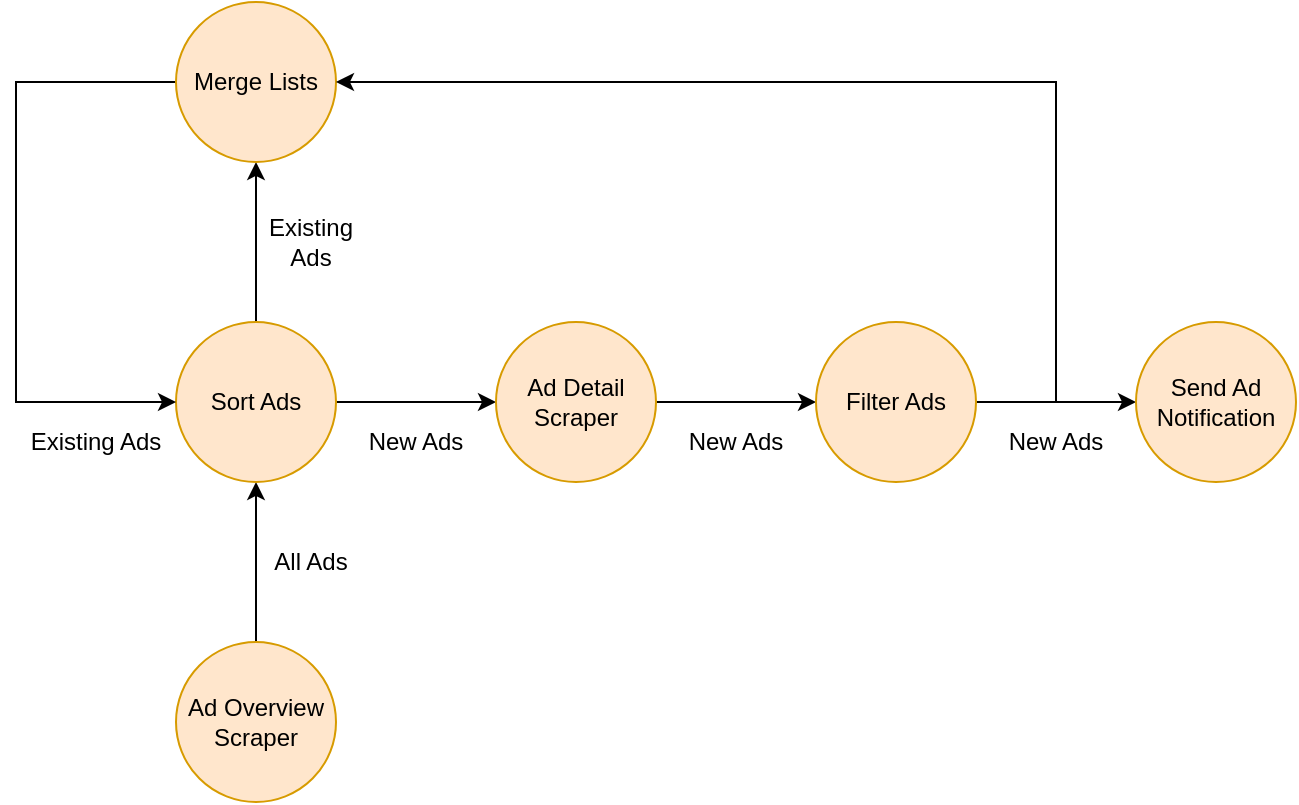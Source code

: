 <mxfile version="21.8.1" type="github">
  <diagram name="Page-1" id="82OTTWyaPoo1Mxa3ZorT">
    <mxGraphModel dx="1434" dy="822" grid="1" gridSize="10" guides="1" tooltips="1" connect="1" arrows="1" fold="1" page="1" pageScale="1" pageWidth="850" pageHeight="1100" math="0" shadow="0">
      <root>
        <mxCell id="0" />
        <mxCell id="1" parent="0" />
        <mxCell id="65aStcN3vRi8LWPPbCah-7" style="edgeStyle=orthogonalEdgeStyle;rounded=0;orthogonalLoop=1;jettySize=auto;html=1;exitX=0.5;exitY=0;exitDx=0;exitDy=0;entryX=0.5;entryY=1;entryDx=0;entryDy=0;" edge="1" parent="1" source="65aStcN3vRi8LWPPbCah-1" target="65aStcN3vRi8LWPPbCah-2">
          <mxGeometry relative="1" as="geometry" />
        </mxCell>
        <mxCell id="65aStcN3vRi8LWPPbCah-1" value="Ad Overview Scraper" style="ellipse;whiteSpace=wrap;html=1;aspect=fixed;fillColor=#ffe6cc;strokeColor=#d79b00;" vertex="1" parent="1">
          <mxGeometry x="400" y="440" width="80" height="80" as="geometry" />
        </mxCell>
        <mxCell id="65aStcN3vRi8LWPPbCah-5" style="edgeStyle=orthogonalEdgeStyle;rounded=0;orthogonalLoop=1;jettySize=auto;html=1;exitX=1;exitY=0.5;exitDx=0;exitDy=0;entryX=0;entryY=0.5;entryDx=0;entryDy=0;curved=1;" edge="1" parent="1" source="65aStcN3vRi8LWPPbCah-2" target="65aStcN3vRi8LWPPbCah-4">
          <mxGeometry relative="1" as="geometry" />
        </mxCell>
        <mxCell id="65aStcN3vRi8LWPPbCah-9" style="edgeStyle=orthogonalEdgeStyle;rounded=0;orthogonalLoop=1;jettySize=auto;html=1;exitX=0.5;exitY=0;exitDx=0;exitDy=0;entryX=0.5;entryY=1;entryDx=0;entryDy=0;" edge="1" parent="1" source="65aStcN3vRi8LWPPbCah-2" target="65aStcN3vRi8LWPPbCah-8">
          <mxGeometry relative="1" as="geometry" />
        </mxCell>
        <mxCell id="65aStcN3vRi8LWPPbCah-2" value="Sort Ads" style="ellipse;whiteSpace=wrap;html=1;aspect=fixed;fillColor=#ffe6cc;strokeColor=#d79b00;" vertex="1" parent="1">
          <mxGeometry x="400" y="280" width="80" height="80" as="geometry" />
        </mxCell>
        <mxCell id="65aStcN3vRi8LWPPbCah-13" style="edgeStyle=orthogonalEdgeStyle;rounded=0;orthogonalLoop=1;jettySize=auto;html=1;exitX=1;exitY=0.5;exitDx=0;exitDy=0;entryX=0;entryY=0.5;entryDx=0;entryDy=0;" edge="1" parent="1" source="65aStcN3vRi8LWPPbCah-4" target="65aStcN3vRi8LWPPbCah-12">
          <mxGeometry relative="1" as="geometry" />
        </mxCell>
        <mxCell id="65aStcN3vRi8LWPPbCah-4" value="Ad Detail Scraper" style="ellipse;whiteSpace=wrap;html=1;aspect=fixed;fillColor=#ffe6cc;strokeColor=#d79b00;" vertex="1" parent="1">
          <mxGeometry x="560" y="280" width="80" height="80" as="geometry" />
        </mxCell>
        <mxCell id="65aStcN3vRi8LWPPbCah-6" value="New Ads" style="text;html=1;strokeColor=none;fillColor=none;align=center;verticalAlign=middle;whiteSpace=wrap;rounded=0;" vertex="1" parent="1">
          <mxGeometry x="480" y="320" width="80" height="40" as="geometry" />
        </mxCell>
        <mxCell id="65aStcN3vRi8LWPPbCah-22" style="edgeStyle=orthogonalEdgeStyle;rounded=0;orthogonalLoop=1;jettySize=auto;html=1;exitX=0;exitY=0.5;exitDx=0;exitDy=0;entryX=0;entryY=0.5;entryDx=0;entryDy=0;" edge="1" parent="1" source="65aStcN3vRi8LWPPbCah-8" target="65aStcN3vRi8LWPPbCah-2">
          <mxGeometry relative="1" as="geometry">
            <mxPoint x="280" y="280" as="targetPoint" />
            <Array as="points">
              <mxPoint x="320" y="160" />
              <mxPoint x="320" y="320" />
            </Array>
          </mxGeometry>
        </mxCell>
        <mxCell id="65aStcN3vRi8LWPPbCah-8" value="Merge Lists" style="ellipse;whiteSpace=wrap;html=1;aspect=fixed;fillColor=#ffe6cc;strokeColor=#d79b00;" vertex="1" parent="1">
          <mxGeometry x="400" y="120" width="80" height="80" as="geometry" />
        </mxCell>
        <mxCell id="65aStcN3vRi8LWPPbCah-10" value="Existing Ads" style="text;html=1;strokeColor=none;fillColor=none;align=center;verticalAlign=middle;whiteSpace=wrap;rounded=0;" vertex="1" parent="1">
          <mxGeometry x="440" y="200" width="55" height="80" as="geometry" />
        </mxCell>
        <mxCell id="65aStcN3vRi8LWPPbCah-11" value="All Ads" style="text;html=1;strokeColor=none;fillColor=none;align=center;verticalAlign=middle;whiteSpace=wrap;rounded=0;" vertex="1" parent="1">
          <mxGeometry x="440" y="360" width="55" height="80" as="geometry" />
        </mxCell>
        <mxCell id="65aStcN3vRi8LWPPbCah-16" style="edgeStyle=orthogonalEdgeStyle;rounded=0;orthogonalLoop=1;jettySize=auto;html=1;exitX=1;exitY=0.5;exitDx=0;exitDy=0;entryX=0;entryY=0.5;entryDx=0;entryDy=0;" edge="1" parent="1" source="65aStcN3vRi8LWPPbCah-12" target="65aStcN3vRi8LWPPbCah-15">
          <mxGeometry relative="1" as="geometry" />
        </mxCell>
        <mxCell id="65aStcN3vRi8LWPPbCah-21" style="edgeStyle=orthogonalEdgeStyle;rounded=0;orthogonalLoop=1;jettySize=auto;html=1;exitX=1;exitY=0.5;exitDx=0;exitDy=0;entryX=1;entryY=0.5;entryDx=0;entryDy=0;" edge="1" parent="1" source="65aStcN3vRi8LWPPbCah-12" target="65aStcN3vRi8LWPPbCah-8">
          <mxGeometry relative="1" as="geometry">
            <Array as="points">
              <mxPoint x="840" y="320" />
              <mxPoint x="840" y="160" />
            </Array>
          </mxGeometry>
        </mxCell>
        <mxCell id="65aStcN3vRi8LWPPbCah-12" value="Filter Ads" style="ellipse;whiteSpace=wrap;html=1;aspect=fixed;fillColor=#ffe6cc;strokeColor=#d79b00;" vertex="1" parent="1">
          <mxGeometry x="720" y="280" width="80" height="80" as="geometry" />
        </mxCell>
        <mxCell id="65aStcN3vRi8LWPPbCah-14" value="New Ads" style="text;html=1;strokeColor=none;fillColor=none;align=center;verticalAlign=middle;whiteSpace=wrap;rounded=0;" vertex="1" parent="1">
          <mxGeometry x="640" y="320" width="80" height="40" as="geometry" />
        </mxCell>
        <mxCell id="65aStcN3vRi8LWPPbCah-15" value="Send Ad Notification" style="ellipse;whiteSpace=wrap;html=1;aspect=fixed;fillColor=#ffe6cc;strokeColor=#d79b00;" vertex="1" parent="1">
          <mxGeometry x="880" y="280" width="80" height="80" as="geometry" />
        </mxCell>
        <mxCell id="65aStcN3vRi8LWPPbCah-23" value="Existing Ads" style="text;html=1;strokeColor=none;fillColor=none;align=center;verticalAlign=middle;whiteSpace=wrap;rounded=0;" vertex="1" parent="1">
          <mxGeometry x="320" y="320" width="80" height="40" as="geometry" />
        </mxCell>
        <mxCell id="65aStcN3vRi8LWPPbCah-26" value="New Ads" style="text;html=1;strokeColor=none;fillColor=none;align=center;verticalAlign=middle;whiteSpace=wrap;rounded=0;" vertex="1" parent="1">
          <mxGeometry x="800" y="320" width="80" height="40" as="geometry" />
        </mxCell>
      </root>
    </mxGraphModel>
  </diagram>
</mxfile>
